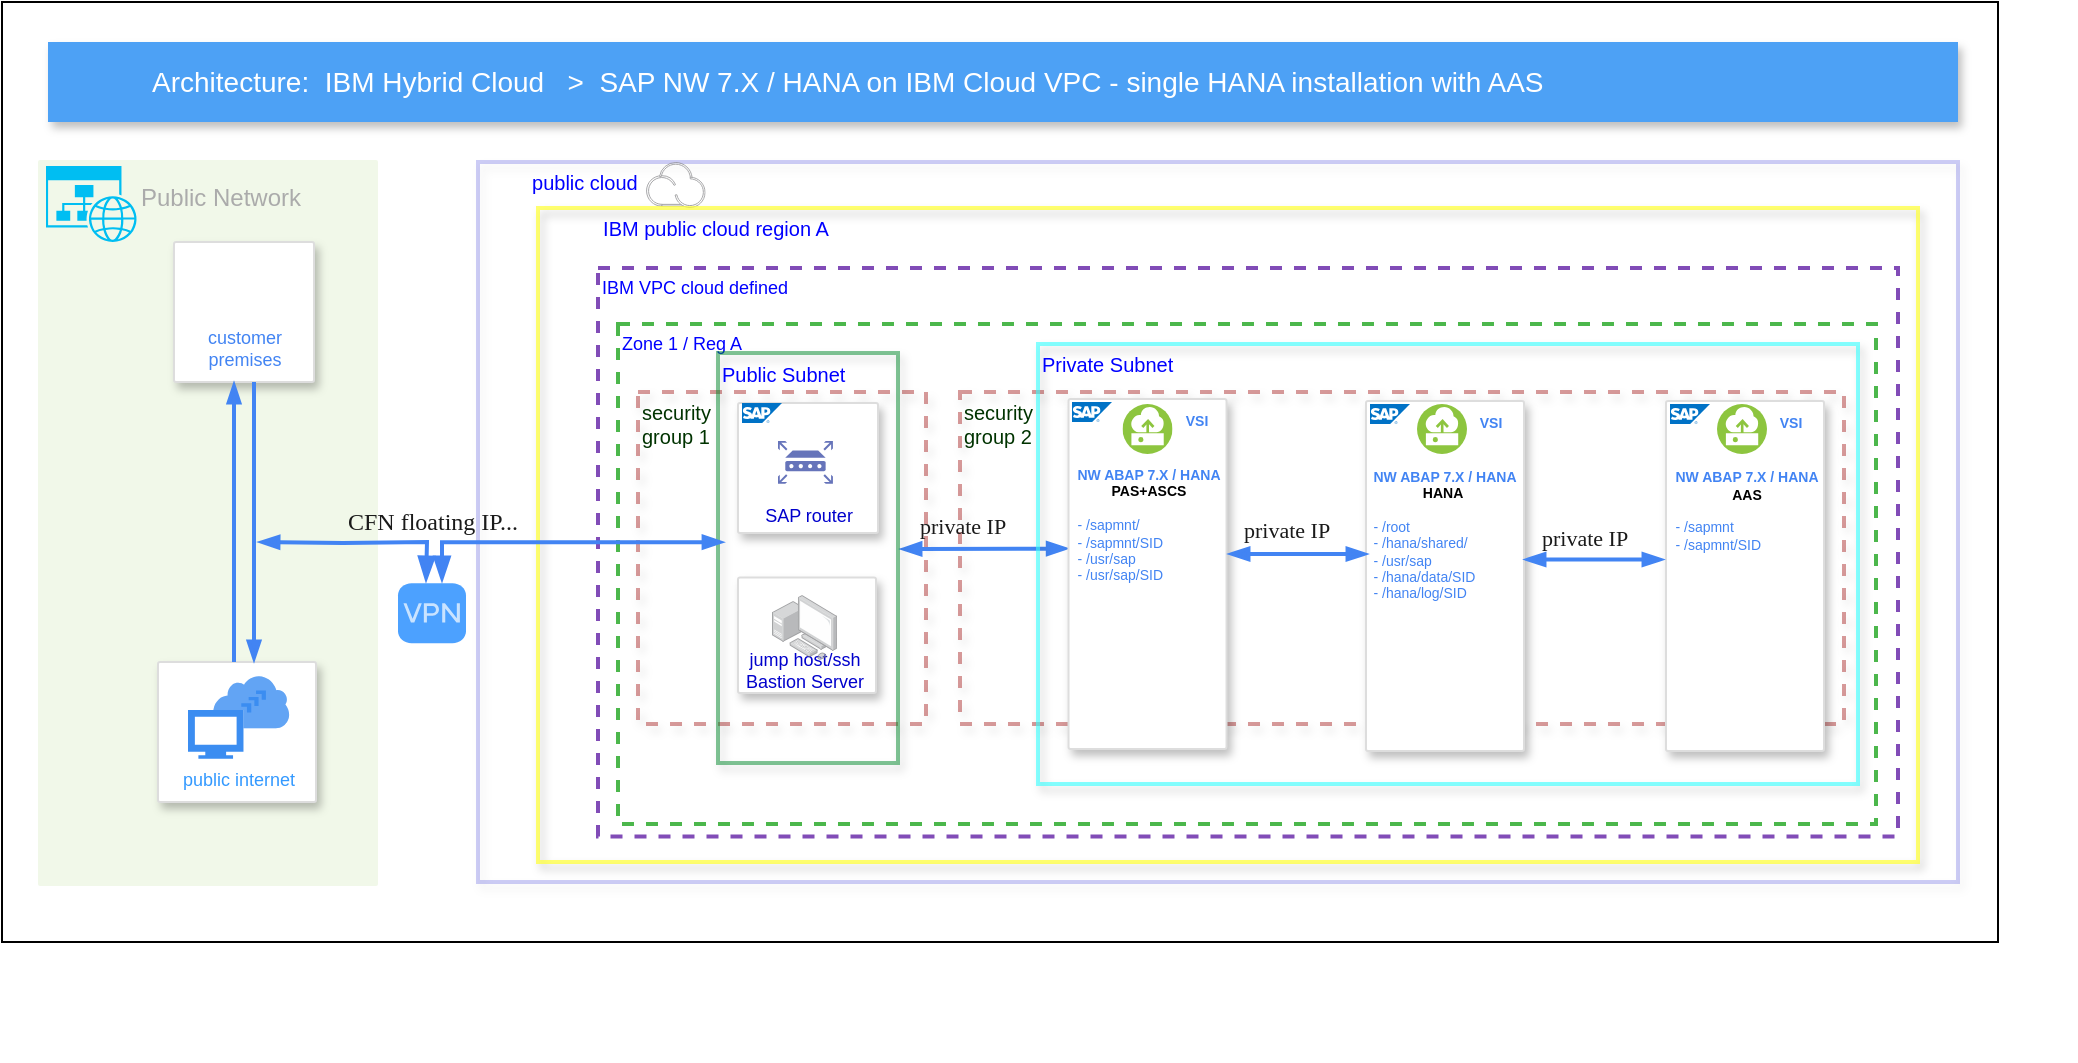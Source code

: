 <mxfile version="20.3.0" type="device"><diagram id="f106602c-feb2-e66a-4537-3a34d633f6aa" name="Page-1"><mxGraphModel dx="946" dy="611" grid="1" gridSize="10" guides="1" tooltips="1" connect="1" arrows="1" fold="1" page="1" pageScale="1" pageWidth="1169" pageHeight="827" background="#ffffff" math="0" shadow="0"><root><mxCell id="0"/><mxCell id="1" parent="0"/><mxCell id="iZusc8nB4bUZx7l_7o_F-997" value="" style="rounded=0;whiteSpace=wrap;html=1;" vertex="1" parent="1"><mxGeometry x="172" y="20" width="998" height="470" as="geometry"/></mxCell><mxCell id="997" value="" style="rounded=1;absoluteArcSize=1;arcSize=2;html=1;strokeColor=none;gradientColor=none;shadow=0;dashed=0;fontSize=12;fontColor=#9E9E9E;align=left;verticalAlign=top;spacing=10;spacingTop=-4;fillColor=#F1F8E9;" parent="1" vertex="1"><mxGeometry x="190" y="99" width="170" height="363" as="geometry"/></mxCell><mxCell id="818" value="Architecture:&amp;nbsp; IBM Hybrid Cloud &amp;nbsp; &amp;gt;&amp;nbsp; SAP NW 7.X / HANA on IBM Cloud VPC - single HANA installation with AAS" style="fillColor=#4DA1F5;strokeColor=none;shadow=1;gradientColor=none;fontSize=14;align=left;spacingLeft=50;fontColor=#ffffff;html=1;" parent="1" vertex="1"><mxGeometry x="195" y="40" width="955" height="40" as="geometry"/></mxCell><mxCell id="985" value="" style="strokeColor=#dddddd;fillColor=#ffffff;shadow=1;strokeWidth=1;rounded=1;absoluteArcSize=1;arcSize=2;labelPosition=center;verticalLabelPosition=middle;align=center;verticalAlign=bottom;spacingLeft=0;fontColor=#999999;fontSize=12;whiteSpace=wrap;spacingBottom=2;html=1;" parent="1" vertex="1"><mxGeometry x="258" y="140" width="70" height="70" as="geometry"/></mxCell><mxCell id="987" value="" style="strokeColor=#dddddd;fillColor=#ffffff;shadow=1;strokeWidth=1;rounded=1;absoluteArcSize=1;arcSize=2;labelPosition=center;verticalLabelPosition=middle;align=center;verticalAlign=bottom;spacingLeft=0;fontColor=#999999;fontSize=12;whiteSpace=wrap;spacingBottom=2;html=1;" parent="1" vertex="1"><mxGeometry x="250" y="350" width="79" height="70" as="geometry"/></mxCell><mxCell id="I2a7Tyr61JSaCa1qWd2t-1009" value="" style="verticalLabelPosition=bottom;html=1;verticalAlign=top;align=center;strokeColor=none;fillColor=#00BEF2;shape=mxgraph.azure.website_generic;pointerEvents=1;fontColor=#ABABAB;" parent="1" vertex="1"><mxGeometry x="194" y="102" width="46" height="38" as="geometry"/></mxCell><mxCell id="I2a7Tyr61JSaCa1qWd2t-1010" value="Public Network" style="text;html=1;align=center;verticalAlign=middle;resizable=0;points=[];autosize=1;fontColor=#ABABAB;" parent="1" vertex="1"><mxGeometry x="231" y="108" width="100" height="20" as="geometry"/></mxCell><mxCell id="I2a7Tyr61JSaCa1qWd2t-1026" value="" style="html=1;aspect=fixed;strokeColor=none;shadow=0;align=center;verticalAlign=top;fillColor=#3B8DF1;shape=mxgraph.gcp2.internet_connection;fontColor=#ABABAB;" parent="1" vertex="1"><mxGeometry x="265" y="356" width="51" height="42.33" as="geometry"/></mxCell><mxCell id="I2a7Tyr61JSaCa1qWd2t-1027" value="&lt;font style=&quot;font-size: 9px;&quot; color=&quot;#3399FF&quot;&gt;public internet&lt;/font&gt;" style="edgeLabel;html=1;align=center;verticalAlign=middle;resizable=0;points=[];fontColor=#ABABAB;fontSize=9;" parent="1" vertex="1" connectable="0"><mxGeometry x="291.002" y="410.497" as="geometry"><mxPoint x="-1" y="-2" as="offset"/></mxGeometry></mxCell><mxCell id="I2a7Tyr61JSaCa1qWd2t-1028" value="" style="shape=image;html=1;verticalAlign=top;verticalLabelPosition=bottom;labelBackgroundColor=#ffffff;imageAspect=0;aspect=fixed;image=https://cdn2.iconfinder.com/data/icons/officeicons/PNG/48/User%20Card.png;shadow=1;fillColor=#FFFFFF;fontColor=#ABABAB;" parent="1" vertex="1"><mxGeometry x="275" y="143" width="38" height="38" as="geometry"/></mxCell><mxCell id="I2a7Tyr61JSaCa1qWd2t-1029" value="&lt;div style=&quot;font-size: 9px;&quot;&gt;customer&lt;/div&gt;&lt;div style=&quot;font-size: 9px;&quot;&gt; premises&lt;/div&gt;" style="edgeLabel;html=1;align=center;verticalAlign=middle;resizable=0;points=[];fontColor=#4284F3;fontSize=9;" parent="1" vertex="1" connectable="0"><mxGeometry x="291.998" y="194.002" as="geometry"><mxPoint x="1" y="-1" as="offset"/></mxGeometry></mxCell><mxCell id="I2a7Tyr61JSaCa1qWd2t-1039" style="edgeStyle=elbowEdgeStyle;rounded=0;elbow=horizontal;html=1;labelBackgroundColor=none;startFill=1;endArrow=blockThin;endFill=1;jettySize=auto;orthogonalLoop=1;strokeColor=#4284F3;strokeWidth=2;fontSize=12;fontColor=#000000;align=left;dashed=0;" parent="1" source="987" edge="1"><mxGeometry relative="1" as="geometry"><mxPoint x="288" y="287.17" as="sourcePoint"/><mxPoint x="288" y="210" as="targetPoint"/></mxGeometry></mxCell><mxCell id="I2a7Tyr61JSaCa1qWd2t-1043" style="edgeStyle=elbowEdgeStyle;rounded=0;elbow=horizontal;html=1;labelBackgroundColor=none;startFill=1;endArrow=blockThin;endFill=1;jettySize=auto;orthogonalLoop=1;strokeColor=#4284F3;strokeWidth=2;fontSize=12;fontColor=#000000;align=left;dashed=0;" parent="1" target="987" edge="1"><mxGeometry relative="1" as="geometry"><mxPoint x="298" y="210" as="sourcePoint"/><mxPoint x="298" y="289" as="targetPoint"/></mxGeometry></mxCell><mxCell id="I2a7Tyr61JSaCa1qWd2t-1054" value="&amp;nbsp;&amp;nbsp;&amp;nbsp;&amp;nbsp;&amp;nbsp;&amp;nbsp;&amp;nbsp;&amp;nbsp; public cloud " style="fontStyle=0;verticalAlign=top;align=left;spacingTop=-2;fillColor=none;rounded=0;whiteSpace=wrap;html=1;strokeWidth=2;container=1;collapsible=0;expand=0;recursiveResize=0;shadow=1;fontSize=10;fontColor=#0000FF;strokeColor=#0000CC;opacity=20;" parent="1" vertex="1"><mxGeometry x="410" y="100" width="740" height="360" as="geometry"/></mxCell><mxCell id="I2a7Tyr61JSaCa1qWd2t-1004" value="" style="shape=image;html=1;verticalAlign=top;verticalLabelPosition=bottom;labelBackgroundColor=#ffffff;imageAspect=0;aspect=fixed;image=https://cdn4.iconfinder.com/data/icons/flat-brand-logo-2/512/ibm-128.png" parent="I2a7Tyr61JSaCa1qWd2t-1054" vertex="1"><mxGeometry x="3" width="23" height="23" as="geometry"/></mxCell><mxCell id="I2a7Tyr61JSaCa1qWd2t-1133" value="" style="aspect=fixed;perimeter=ellipsePerimeter;html=1;align=center;shadow=0;dashed=0;fontColor=#4277BB;labelBackgroundColor=#ffffff;fontSize=12;spacingTop=3;image;image=img/lib/ibm/miscellaneous/ibm_public_cloud.svg;strokeColor=#33FFFF;fillColor=#FFFFFF;opacity=70;" parent="I2a7Tyr61JSaCa1qWd2t-1054" vertex="1"><mxGeometry x="84" width="29.87" height="23" as="geometry"/></mxCell><mxCell id="I2a7Tyr61JSaCa1qWd2t-1068" value="&amp;nbsp;&amp;nbsp;&amp;nbsp;&amp;nbsp;&amp;nbsp;&amp;nbsp;&amp;nbsp;&amp;nbsp;&amp;nbsp;&amp;nbsp; IBM public cloud region A" style="fontStyle=0;verticalAlign=top;align=left;spacingTop=-2;fillColor=none;rounded=0;whiteSpace=wrap;html=1;strokeWidth=2;container=1;collapsible=0;expand=0;recursiveResize=0;shadow=1;fontSize=10;fontColor=#0000FF;strokeColor=#FFFF33;opacity=70;" parent="1" vertex="1"><mxGeometry x="440" y="123" width="690" height="327" as="geometry"/></mxCell><mxCell id="I2a7Tyr61JSaCa1qWd2t-1069" value="" style="shape=image;html=1;verticalAlign=top;verticalLabelPosition=bottom;labelBackgroundColor=#ffffff;imageAspect=0;aspect=fixed;image=https://cdn2.iconfinder.com/data/icons/metro-uinvert-dock/128/Region_and_Language.png;shadow=0;strokeColor=#00331A;fillColor=#FFFFFF;fontSize=9;fontColor=#0000FF;opacity=20;align=left;" parent="I2a7Tyr61JSaCa1qWd2t-1068" vertex="1"><mxGeometry x="6" y="6" width="24" height="24" as="geometry"/></mxCell><mxCell id="I2a7Tyr61JSaCa1qWd2t-1055" value="IBM VPC cloud defined" style="fontStyle=0;verticalAlign=top;align=left;spacingTop=-2;fillColor=none;rounded=0;whiteSpace=wrap;html=1;strokeWidth=2;dashed=1;container=1;collapsible=0;expand=0;recursiveResize=0;shadow=0;fontSize=9;fontColor=#0000FF;strokeColor=#4C0099;opacity=70;" parent="1" vertex="1"><mxGeometry x="470" y="153" width="650" height="284.25" as="geometry"/></mxCell><mxCell id="I2a7Tyr61JSaCa1qWd2t-1092" value="Zone 1 / Reg A" style="fontStyle=0;verticalAlign=top;align=left;spacingTop=-2;fillColor=none;rounded=0;whiteSpace=wrap;html=1;strokeWidth=2;dashed=1;container=1;collapsible=0;expand=0;recursiveResize=0;shadow=0;fontSize=9;fontColor=#0000FF;strokeColor=#009900;opacity=70;" parent="I2a7Tyr61JSaCa1qWd2t-1055" vertex="1"><mxGeometry x="10" y="28" width="629" height="250" as="geometry"/></mxCell><mxCell id="I2a7Tyr61JSaCa1qWd2t-1056" value="&lt;div&gt;security &lt;br&gt;&lt;/div&gt;&lt;div&gt;group 2&lt;/div&gt;" style="fontStyle=0;verticalAlign=top;align=left;spacingTop=-2;fillColor=none;rounded=0;whiteSpace=wrap;html=1;strokeWidth=2;dashed=1;container=1;collapsible=0;expand=0;recursiveResize=0;shadow=1;fontSize=10;fontColor=#003300;opacity=40;strokeColor=#990000;" parent="I2a7Tyr61JSaCa1qWd2t-1092" vertex="1"><mxGeometry x="171" y="34" width="442" height="166" as="geometry"/></mxCell><mxCell id="I2a7Tyr61JSaCa1qWd2t-1132" value="&lt;div&gt;security &lt;br&gt;&lt;/div&gt;&lt;div&gt;group 1&lt;/div&gt;" style="fontStyle=0;verticalAlign=top;align=left;spacingTop=-2;fillColor=none;rounded=0;whiteSpace=wrap;html=1;strokeWidth=2;dashed=1;container=1;collapsible=0;expand=0;recursiveResize=0;shadow=1;fontSize=10;fontColor=#003300;opacity=40;strokeColor=#990000;" parent="I2a7Tyr61JSaCa1qWd2t-1092" vertex="1"><mxGeometry x="10" y="34" width="144" height="166" as="geometry"/></mxCell><mxCell id="tjLc0k4Q3KlxrPoGaJpc-1005" value="&lt;p style=&quot;line-height: 120%; font-size: 11px;&quot;&gt;&lt;font color=&quot;#1A1A1A&quot; style=&quot;font-size: 11px;&quot;&gt;private IP&lt;/font&gt;&lt;/p&gt;" style="edgeStyle=elbowEdgeStyle;rounded=0;elbow=horizontal;html=1;labelBackgroundColor=none;startFill=1;endArrow=blockThin;endFill=1;jettySize=auto;orthogonalLoop=1;strokeColor=#4284F3;strokeWidth=2;fontSize=11;fontColor=#000000;align=left;dashed=0;startArrow=blockThin;entryX=-0.008;entryY=0.197;entryDx=0;entryDy=0;entryPerimeter=0;spacingTop=-2;spacing=0;fontFamily=Times New Roman;" parent="I2a7Tyr61JSaCa1qWd2t-1132" edge="1"><mxGeometry x="-0.758" y="10" relative="1" as="geometry"><mxPoint x="131" y="78.52" as="sourcePoint"/><mxPoint x="215.128" y="78.295" as="targetPoint"/><mxPoint as="offset"/><Array as="points"><mxPoint x="131" y="338.3"/></Array></mxGeometry></mxCell><mxCell id="I2a7Tyr61JSaCa1qWd2t-1084" value="Private Subnet" style="fontStyle=0;verticalAlign=top;align=left;spacingTop=-2;fillColor=none;rounded=0;whiteSpace=wrap;html=1;strokeWidth=2;container=1;collapsible=0;expand=0;recursiveResize=0;shadow=1;fontSize=10;fontColor=#0000FF;strokeColor=#33FFFF;opacity=60;" parent="I2a7Tyr61JSaCa1qWd2t-1092" vertex="1"><mxGeometry x="210" y="10" width="410" height="220" as="geometry"/></mxCell><mxCell id="cDi55SEj8A7bEz5LdZuG-997" value="" style="strokeColor=#dddddd;fillColor=#ffffff;shadow=1;strokeWidth=1;rounded=1;absoluteArcSize=1;arcSize=2;labelPosition=center;verticalLabelPosition=middle;align=center;verticalAlign=bottom;spacingLeft=0;fontColor=#999999;fontSize=12;whiteSpace=wrap;spacingBottom=2;html=1;" parent="I2a7Tyr61JSaCa1qWd2t-1084" vertex="1"><mxGeometry x="164" y="28.5" width="79" height="175" as="geometry"/></mxCell><mxCell id="I2a7Tyr61JSaCa1qWd2t-1085" value="" style="strokeColor=#dddddd;fillColor=#ffffff;shadow=1;strokeWidth=1;rounded=1;absoluteArcSize=1;arcSize=2;labelPosition=center;verticalLabelPosition=middle;align=center;verticalAlign=bottom;spacingLeft=0;fontColor=#999999;fontSize=12;whiteSpace=wrap;spacingBottom=2;html=1;" parent="I2a7Tyr61JSaCa1qWd2t-1084" vertex="1"><mxGeometry x="15.26" y="27.5" width="79" height="175" as="geometry"/></mxCell><mxCell id="I2a7Tyr61JSaCa1qWd2t-1175" value="" style="fontStyle=0;verticalAlign=top;align=left;spacingTop=-2;fillColor=none;rounded=0;whiteSpace=wrap;html=1;strokeWidth=2;container=1;collapsible=0;expand=0;recursiveResize=0;shadow=1;fontSize=10;fontColor=#0000FF;strokeColor=#33FFFF;opacity=0;" parent="I2a7Tyr61JSaCa1qWd2t-1084" vertex="1"><mxGeometry x="399" width="113" height="220" as="geometry"/></mxCell><mxCell id="I2a7Tyr61JSaCa1qWd2t-1176" value="" style="strokeColor=#dddddd;fillColor=#ffffff;shadow=1;strokeWidth=1;rounded=1;absoluteArcSize=1;arcSize=2;labelPosition=center;verticalLabelPosition=middle;align=center;verticalAlign=bottom;spacingLeft=0;fontColor=#999999;fontSize=12;whiteSpace=wrap;spacingBottom=2;html=1;" parent="I2a7Tyr61JSaCa1qWd2t-1175" vertex="1"><mxGeometry x="-85" y="28.5" width="79" height="175" as="geometry"/></mxCell><mxCell id="I2a7Tyr61JSaCa1qWd2t-1177" value="" style="aspect=fixed;html=1;points=[];align=center;image;fontSize=12;image=img/lib/mscae/SAP_HANA_on_Azure.svg;shadow=0;labelBackgroundColor=#ffffff;strokeColor=#0000CC;fillColor=#FFFFFF;" parent="I2a7Tyr61JSaCa1qWd2t-1175" vertex="1"><mxGeometry x="-83" y="30" width="20" height="10" as="geometry"/></mxCell><mxCell id="I2a7Tyr61JSaCa1qWd2t-1178" value="" style="aspect=fixed;perimeter=ellipsePerimeter;html=1;align=center;shadow=0;dashed=0;fontColor=#4277BB;labelBackgroundColor=#ffffff;fontSize=12;spacingTop=3;image;image=img/lib/ibm/vpc/Instance.svg;strokeColor=#4284F3;fillColor=#FFFFFF;" parent="I2a7Tyr61JSaCa1qWd2t-1175" vertex="1"><mxGeometry x="-59.5" y="30" width="25" height="25" as="geometry"/></mxCell><mxCell id="I2a7Tyr61JSaCa1qWd2t-1179" value="&lt;div style=&quot;font-size: 7px&quot;&gt;&lt;b&gt;&lt;font style=&quot;font-size: 7px&quot;&gt;NW ABAP 7.X / HANA&lt;/font&gt;&lt;/b&gt;&lt;/div&gt;&lt;div style=&quot;font-size: 7px&quot;&gt;&lt;b&gt;&lt;font style=&quot;font-size: 7px&quot; color=&quot;#000000&quot;&gt;AAS&lt;/font&gt;&lt;/b&gt;&lt;/div&gt;&lt;div style=&quot;font-size: 7px&quot;&gt;&lt;font style=&quot;font-size: 7px&quot;&gt;&lt;br&gt;&lt;/font&gt;&lt;/div&gt;&lt;div style=&quot;font-size: 7px&quot; align=&quot;left&quot;&gt;&lt;font style=&quot;font-size: 7px&quot;&gt;- /sapmnt&lt;br&gt;&lt;/font&gt;&lt;/div&gt;&lt;div style=&quot;font-size: 7px&quot; align=&quot;left&quot;&gt;&lt;font style=&quot;font-size: 7px&quot;&gt;- /sapmnt/SID&lt;/font&gt;&lt;/div&gt;&lt;br&gt;&lt;div style=&quot;font-size: 7px&quot;&gt;&lt;font style=&quot;font-size: 7px&quot;&gt;&lt;br&gt;&lt;/font&gt;&lt;/div&gt;&lt;div style=&quot;font-size: 7px&quot;&gt;&lt;font style=&quot;font-size: 7px&quot;&gt;&lt;br&gt;&lt;/font&gt;&lt;/div&gt;&lt;div style=&quot;font-size: 7px&quot;&gt;&lt;font style=&quot;font-size: 7px&quot;&gt;&lt;br&gt;&lt;/font&gt;&lt;/div&gt;" style="text;html=1;align=center;verticalAlign=middle;resizable=0;points=[];autosize=1;fontColor=#4284F3;fontSize=8;" parent="I2a7Tyr61JSaCa1qWd2t-1175" vertex="1"><mxGeometry x="-89.996" y="51.0" width="90" height="100" as="geometry"/></mxCell><mxCell id="tjLc0k4Q3KlxrPoGaJpc-1034" value="&lt;div style=&quot;font-size: 7px&quot;&gt;&lt;b&gt;VSI&lt;/b&gt;&lt;/div&gt;" style="text;html=1;align=center;verticalAlign=middle;resizable=0;points=[];autosize=1;fontColor=#4284F3;fontSize=8;" parent="I2a7Tyr61JSaCa1qWd2t-1175" vertex="1"><mxGeometry x="-37.996" y="30.0" width="30" height="20" as="geometry"/></mxCell><mxCell id="I2a7Tyr61JSaCa1qWd2t-1087" value="" style="aspect=fixed;html=1;points=[];align=center;image;fontSize=12;image=img/lib/mscae/SAP_HANA_on_Azure.svg;shadow=0;labelBackgroundColor=#ffffff;strokeColor=#0000CC;fillColor=#FFFFFF;" parent="I2a7Tyr61JSaCa1qWd2t-1084" vertex="1"><mxGeometry x="17" y="29" width="20" height="10" as="geometry"/></mxCell><mxCell id="I2a7Tyr61JSaCa1qWd2t-1060" value="" style="aspect=fixed;perimeter=ellipsePerimeter;html=1;align=center;shadow=0;dashed=0;fontColor=#4277BB;labelBackgroundColor=#ffffff;fontSize=12;spacingTop=3;image;image=img/lib/ibm/vpc/Instance.svg;strokeColor=#4284F3;fillColor=#FFFFFF;" parent="I2a7Tyr61JSaCa1qWd2t-1084" vertex="1"><mxGeometry x="42.26" y="30" width="25" height="25" as="geometry"/></mxCell><mxCell id="I2a7Tyr61JSaCa1qWd2t-1058" value="&lt;div style=&quot;font-size: 7px&quot;&gt;&lt;b&gt;&lt;font style=&quot;font-size: 7px&quot;&gt;NW ABAP 7.X / HANA&lt;/font&gt;&lt;/b&gt;&lt;/div&gt;&lt;div style=&quot;font-size: 7px&quot;&gt;&lt;font style=&quot;font-size: 7px&quot;&gt;&lt;b&gt;&lt;font color=&quot;#000000&quot;&gt;PAS+ASCS&lt;/font&gt;&lt;/b&gt;&lt;br&gt;&lt;/font&gt;&lt;/div&gt;&lt;div style=&quot;font-size: 7px&quot;&gt;&lt;font style=&quot;font-size: 7px&quot;&gt;&lt;br&gt;&lt;/font&gt;&lt;/div&gt;&lt;div style=&quot;font-size: 7px&quot; align=&quot;left&quot;&gt;&lt;font style=&quot;font-size: 7px&quot;&gt;- /sapmnt/&lt;/font&gt;&lt;/div&gt;&lt;div style=&quot;font-size: 7px&quot; align=&quot;left&quot;&gt;&lt;font style=&quot;font-size: 7px&quot;&gt;- /sapmnt/SID&lt;/font&gt;&lt;/div&gt;&lt;div style=&quot;font-size: 7px&quot; align=&quot;left&quot;&gt;&lt;font style=&quot;font-size: 7px&quot;&gt;- /usr/sap&lt;/font&gt;&lt;/div&gt;&lt;div style=&quot;font-size: 7px&quot; align=&quot;left&quot;&gt;&lt;font style=&quot;font-size: 7px&quot;&gt;- /usr/sap/SID&lt;/font&gt;&lt;/div&gt;&lt;div style=&quot;font-size: 7px&quot; align=&quot;left&quot;&gt;&lt;font style=&quot;font-size: 7px&quot;&gt;&lt;div align=&quot;left&quot;&gt;&lt;br&gt;&lt;/div&gt;&lt;/font&gt;&lt;/div&gt;" style="text;html=1;align=center;verticalAlign=middle;resizable=0;points=[];autosize=1;fontColor=#4284F3;fontSize=8;" parent="I2a7Tyr61JSaCa1qWd2t-1084" vertex="1"><mxGeometry x="9.764" y="50.0" width="90" height="90" as="geometry"/></mxCell><mxCell id="I2a7Tyr61JSaCa1qWd2t-1181" value="&lt;p style=&quot;line-height: 120%; font-size: 11px;&quot;&gt;&lt;font color=&quot;#1a1a1a&quot;&gt;private IP&lt;/font&gt;&lt;/p&gt;" style="rounded=0;elbow=horizontal;html=1;labelBackgroundColor=none;startFill=1;endArrow=blockThin;endFill=1;jettySize=auto;orthogonalLoop=1;strokeColor=#4284F3;strokeWidth=2;fontSize=11;fontColor=#000000;align=left;dashed=0;startArrow=blockThin;spacingTop=-2;spacing=3;fontFamily=Times New Roman;" parent="I2a7Tyr61JSaCa1qWd2t-1084" edge="1"><mxGeometry x="-0.857" y="11" relative="1" as="geometry"><mxPoint x="95" y="105" as="sourcePoint"/><mxPoint x="165" y="105" as="targetPoint"/><mxPoint as="offset"/></mxGeometry></mxCell><mxCell id="tjLc0k4Q3KlxrPoGaJpc-1009" value="&lt;div style=&quot;font-size: 7px&quot;&gt;&lt;b&gt;VSI&lt;/b&gt;&lt;/div&gt;" style="text;html=1;align=center;verticalAlign=middle;resizable=0;points=[];autosize=1;fontColor=#4284F3;fontSize=8;" parent="I2a7Tyr61JSaCa1qWd2t-1084" vertex="1"><mxGeometry x="64.264" y="29.0" width="30" height="20" as="geometry"/></mxCell><mxCell id="cDi55SEj8A7bEz5LdZuG-998" value="" style="aspect=fixed;html=1;points=[];align=center;image;fontSize=12;image=img/lib/mscae/SAP_HANA_on_Azure.svg;shadow=0;labelBackgroundColor=#ffffff;strokeColor=#0000CC;fillColor=#FFFFFF;" parent="I2a7Tyr61JSaCa1qWd2t-1084" vertex="1"><mxGeometry x="166" y="30" width="20" height="10" as="geometry"/></mxCell><mxCell id="cDi55SEj8A7bEz5LdZuG-999" value="" style="aspect=fixed;perimeter=ellipsePerimeter;html=1;align=center;shadow=0;dashed=0;fontColor=#4277BB;labelBackgroundColor=#ffffff;fontSize=12;spacingTop=3;image;image=img/lib/ibm/vpc/Instance.svg;strokeColor=#4284F3;fillColor=#FFFFFF;" parent="I2a7Tyr61JSaCa1qWd2t-1084" vertex="1"><mxGeometry x="189.5" y="30" width="25" height="25" as="geometry"/></mxCell><mxCell id="cDi55SEj8A7bEz5LdZuG-1000" value="&lt;div style=&quot;font-size: 7px&quot;&gt;&lt;b&gt;&lt;font style=&quot;font-size: 7px&quot;&gt;NW ABAP 7.X / HANA&lt;/font&gt;&lt;/b&gt;&lt;/div&gt;&lt;div style=&quot;font-size: 7px&quot;&gt;&lt;b&gt;&lt;font style=&quot;font-size: 7px&quot; color=&quot;#000000&quot;&gt;HANA&amp;nbsp;&lt;/font&gt;&lt;/b&gt;&lt;/div&gt;&lt;div style=&quot;font-size: 7px&quot;&gt;&lt;br&gt;&lt;/div&gt;&lt;div style=&quot;font-size: 7px&quot; align=&quot;left&quot;&gt;&lt;div align=&quot;left&quot;&gt;- /root&lt;/div&gt;&lt;div align=&quot;left&quot;&gt;- /hana/shared/&lt;/div&gt;&lt;div align=&quot;left&quot;&gt;- /usr/sap&lt;/div&gt;&lt;div align=&quot;left&quot;&gt;- /hana/data/SID&lt;/div&gt;&lt;div align=&quot;left&quot;&gt;- /hana/log/SID&lt;/div&gt;&lt;/div&gt;&lt;br&gt;&lt;div style=&quot;font-size: 7px&quot;&gt;&lt;font style=&quot;font-size: 7px&quot;&gt;&lt;br&gt;&lt;/font&gt;&lt;/div&gt;&lt;div style=&quot;font-size: 7px&quot;&gt;&lt;font style=&quot;font-size: 7px&quot;&gt;&lt;br&gt;&lt;/font&gt;&lt;/div&gt;&lt;div style=&quot;font-size: 7px&quot;&gt;&lt;font style=&quot;font-size: 7px&quot;&gt;&lt;br&gt;&lt;/font&gt;&lt;/div&gt;" style="text;html=1;align=center;verticalAlign=middle;resizable=0;points=[];autosize=1;fontColor=#4284F3;fontSize=8;" parent="I2a7Tyr61JSaCa1qWd2t-1084" vertex="1"><mxGeometry x="158.004" y="48.0" width="90" height="130" as="geometry"/></mxCell><mxCell id="cDi55SEj8A7bEz5LdZuG-1001" value="&lt;div style=&quot;font-size: 7px&quot;&gt;&lt;b&gt;VSI&lt;/b&gt;&lt;/div&gt;" style="text;html=1;align=center;verticalAlign=middle;resizable=0;points=[];autosize=1;fontColor=#4284F3;fontSize=8;" parent="I2a7Tyr61JSaCa1qWd2t-1084" vertex="1"><mxGeometry x="211.004" y="30.0" width="30" height="20" as="geometry"/></mxCell><mxCell id="cDi55SEj8A7bEz5LdZuG-1002" value="&lt;p style=&quot;line-height: 120%; font-size: 11px;&quot;&gt;&lt;font color=&quot;#1A1A1A&quot; style=&quot;font-size: 11px;&quot;&gt;private IP&lt;/font&gt;&lt;/p&gt;" style="rounded=0;elbow=horizontal;html=1;labelBackgroundColor=none;startFill=1;endArrow=blockThin;endFill=1;jettySize=auto;orthogonalLoop=1;strokeColor=#4284F3;strokeWidth=2;fontSize=11;fontColor=#000000;align=left;dashed=0;startArrow=blockThin;sourcePerimeterSpacing=-4;spacingTop=-2;spacing=-1;fontFamily=Times New Roman;" parent="I2a7Tyr61JSaCa1qWd2t-1084" edge="1"><mxGeometry x="-0.714" y="10" relative="1" as="geometry"><mxPoint x="243" y="107.76" as="sourcePoint"/><mxPoint x="313" y="107.76" as="targetPoint"/><mxPoint as="offset"/></mxGeometry></mxCell><mxCell id="I2a7Tyr61JSaCa1qWd2t-1062" value="Public Subnet" style="fontStyle=0;verticalAlign=top;align=left;spacingTop=-2;fillColor=none;rounded=0;whiteSpace=wrap;html=1;strokeColor=#00882B;strokeWidth=2;container=1;collapsible=0;expand=0;recursiveResize=0;shadow=1;fontSize=10;fontColor=#0000FF;opacity=50;" parent="I2a7Tyr61JSaCa1qWd2t-1092" vertex="1"><mxGeometry x="50" y="14.5" width="90" height="205" as="geometry"/></mxCell><mxCell id="I2a7Tyr61JSaCa1qWd2t-1072" value="" style="strokeColor=#dddddd;fillColor=#ffffff;shadow=1;strokeWidth=1;rounded=1;absoluteArcSize=1;arcSize=2;labelPosition=center;verticalLabelPosition=middle;align=center;verticalAlign=bottom;spacingLeft=0;fontColor=#999999;fontSize=12;whiteSpace=wrap;spacingBottom=2;html=1;" parent="I2a7Tyr61JSaCa1qWd2t-1062" vertex="1"><mxGeometry x="10" y="25" width="70" height="65" as="geometry"/></mxCell><mxCell id="I2a7Tyr61JSaCa1qWd2t-1070" value="" style="aspect=fixed;pointerEvents=1;shadow=0;dashed=0;html=1;strokeColor=none;labelPosition=center;verticalLabelPosition=bottom;verticalAlign=top;align=center;fillColor=#00188D;shape=mxgraph.mscae.enterprise.router;labelBackgroundColor=#ffffff;fontSize=9;fontColor=#000066;opacity=60;" parent="I2a7Tyr61JSaCa1qWd2t-1062" vertex="1"><mxGeometry x="30" y="44" width="27.46" height="21.42" as="geometry"/></mxCell><mxCell id="I2a7Tyr61JSaCa1qWd2t-1071" value="" style="aspect=fixed;html=1;points=[];align=center;image;fontSize=12;image=img/lib/mscae/SAP_HANA_on_Azure.svg;shadow=0;labelBackgroundColor=#ffffff;strokeColor=#0000CC;fillColor=#FFFFFF;" parent="I2a7Tyr61JSaCa1qWd2t-1062" vertex="1"><mxGeometry x="12" y="25" width="20" height="10" as="geometry"/></mxCell><mxCell id="I2a7Tyr61JSaCa1qWd2t-1074" value="" style="strokeColor=#dddddd;fillColor=#ffffff;shadow=1;strokeWidth=1;rounded=1;absoluteArcSize=1;arcSize=2;labelPosition=center;verticalLabelPosition=middle;align=center;verticalAlign=bottom;spacingLeft=0;fontColor=#999999;fontSize=12;whiteSpace=wrap;spacingBottom=2;html=1;" parent="I2a7Tyr61JSaCa1qWd2t-1062" vertex="1"><mxGeometry x="10" y="112.2" width="69" height="57.8" as="geometry"/></mxCell><mxCell id="I2a7Tyr61JSaCa1qWd2t-1077" value="jump host/ssh&lt;br&gt;Bastion Server" style="edgeLabel;html=1;align=center;verticalAlign=middle;resizable=0;points=[];fontSize=9;fontFamily=Helvetica;fontColor=#0000CC;" parent="I2a7Tyr61JSaCa1qWd2t-1062" vertex="1" connectable="0"><mxGeometry x="42.002" y="156.997" as="geometry"><mxPoint x="1" y="1" as="offset"/></mxGeometry></mxCell><mxCell id="I2a7Tyr61JSaCa1qWd2t-1078" value="" style="points=[];aspect=fixed;html=1;align=center;shadow=0;dashed=0;image;image=img/lib/allied_telesis/computer_and_terminals/Personal_Computer_with_Server.svg;labelBackgroundColor=#ffffff;strokeColor=#0000CC;fillColor=#FFFFFF;fontFamily=Helvetica;fontSize=9;fontColor=#000066;opacity=60;" parent="I2a7Tyr61JSaCa1qWd2t-1062" vertex="1"><mxGeometry x="27" y="121" width="32.46" height="32.46" as="geometry"/></mxCell><mxCell id="I2a7Tyr61JSaCa1qWd2t-1100" value="SAP router" style="edgeLabel;html=1;align=center;verticalAlign=middle;resizable=0;points=[];fontSize=9;fontFamily=Helvetica;fontColor=#0000CC;" parent="I2a7Tyr61JSaCa1qWd2t-1062" vertex="1" connectable="0"><mxGeometry x="40.002" y="82.997" as="geometry"><mxPoint x="5" y="-2" as="offset"/></mxGeometry></mxCell><mxCell id="oQ1-NqmkbyB1Y8cR8yiI-997" value="&lt;p style=&quot;line-height: 120%&quot;&gt;&lt;br&gt;&lt;/p&gt;" style="edgeStyle=orthogonalEdgeStyle;rounded=0;elbow=horizontal;html=1;labelBackgroundColor=none;startFill=1;endArrow=blockThin;endFill=1;jettySize=auto;orthogonalLoop=1;strokeColor=#4284F3;strokeWidth=2;fontSize=12;fontColor=#000000;align=left;dashed=0;startArrow=blockThin;jumpSize=6;endSize=8;startSize=6;exitX=0.278;exitY=0.392;exitDx=0;exitDy=0;exitPerimeter=0;" parent="1" edge="1"><mxGeometry x="1" y="-242" relative="1" as="geometry"><mxPoint x="533.032" y="290.072" as="sourcePoint"/><mxPoint x="392" y="310.0" as="targetPoint"/><mxPoint x="142" y="220" as="offset"/><Array as="points"><mxPoint x="392" y="290"/></Array></mxGeometry></mxCell><mxCell id="oQ1-NqmkbyB1Y8cR8yiI-998" value="" style="html=1;strokeWidth=1;shadow=0;dashed=0;shape=mxgraph.ios7.misc.vpn;fillColor=#007AFF;strokeColor=none;buttonText=;strokeColor2=#222222;fontColor=#222222;fontSize=8;verticalLabelPosition=bottom;verticalAlign=top;align=center;opacity=70;" parent="1" vertex="1"><mxGeometry x="370" y="310.63" width="34" height="30" as="geometry"/></mxCell><mxCell id="oQ1-NqmkbyB1Y8cR8yiI-999" value="&lt;p style=&quot;line-height: 120%&quot;&gt;&lt;font color=&quot;#1A1A1A&quot;&gt;CFN floating IP...&lt;/font&gt;&lt;/p&gt;" style="edgeStyle=orthogonalEdgeStyle;rounded=0;elbow=horizontal;html=1;labelBackgroundColor=none;startFill=1;endArrow=blockThin;endFill=1;jettySize=auto;orthogonalLoop=1;strokeColor=#4284F3;strokeWidth=2;fontSize=12;fontColor=#000000;align=left;dashed=0;startArrow=blockThin;jumpSize=6;endSize=8;fontFamily=Times New Roman;" parent="1" edge="1"><mxGeometry x="-0.173" y="10" relative="1" as="geometry"><mxPoint x="300" y="290" as="sourcePoint"/><mxPoint x="384" y="310.0" as="targetPoint"/><mxPoint as="offset"/></mxGeometry></mxCell><mxCell id="I2a7Tyr61JSaCa1qWd2t-1052" value="Untitled Layer" parent="0"/><mxCell id="I2a7Tyr61JSaCa1qWd2t-1053" value="Untitled Layer" parent="0"/></root></mxGraphModel></diagram></mxfile>